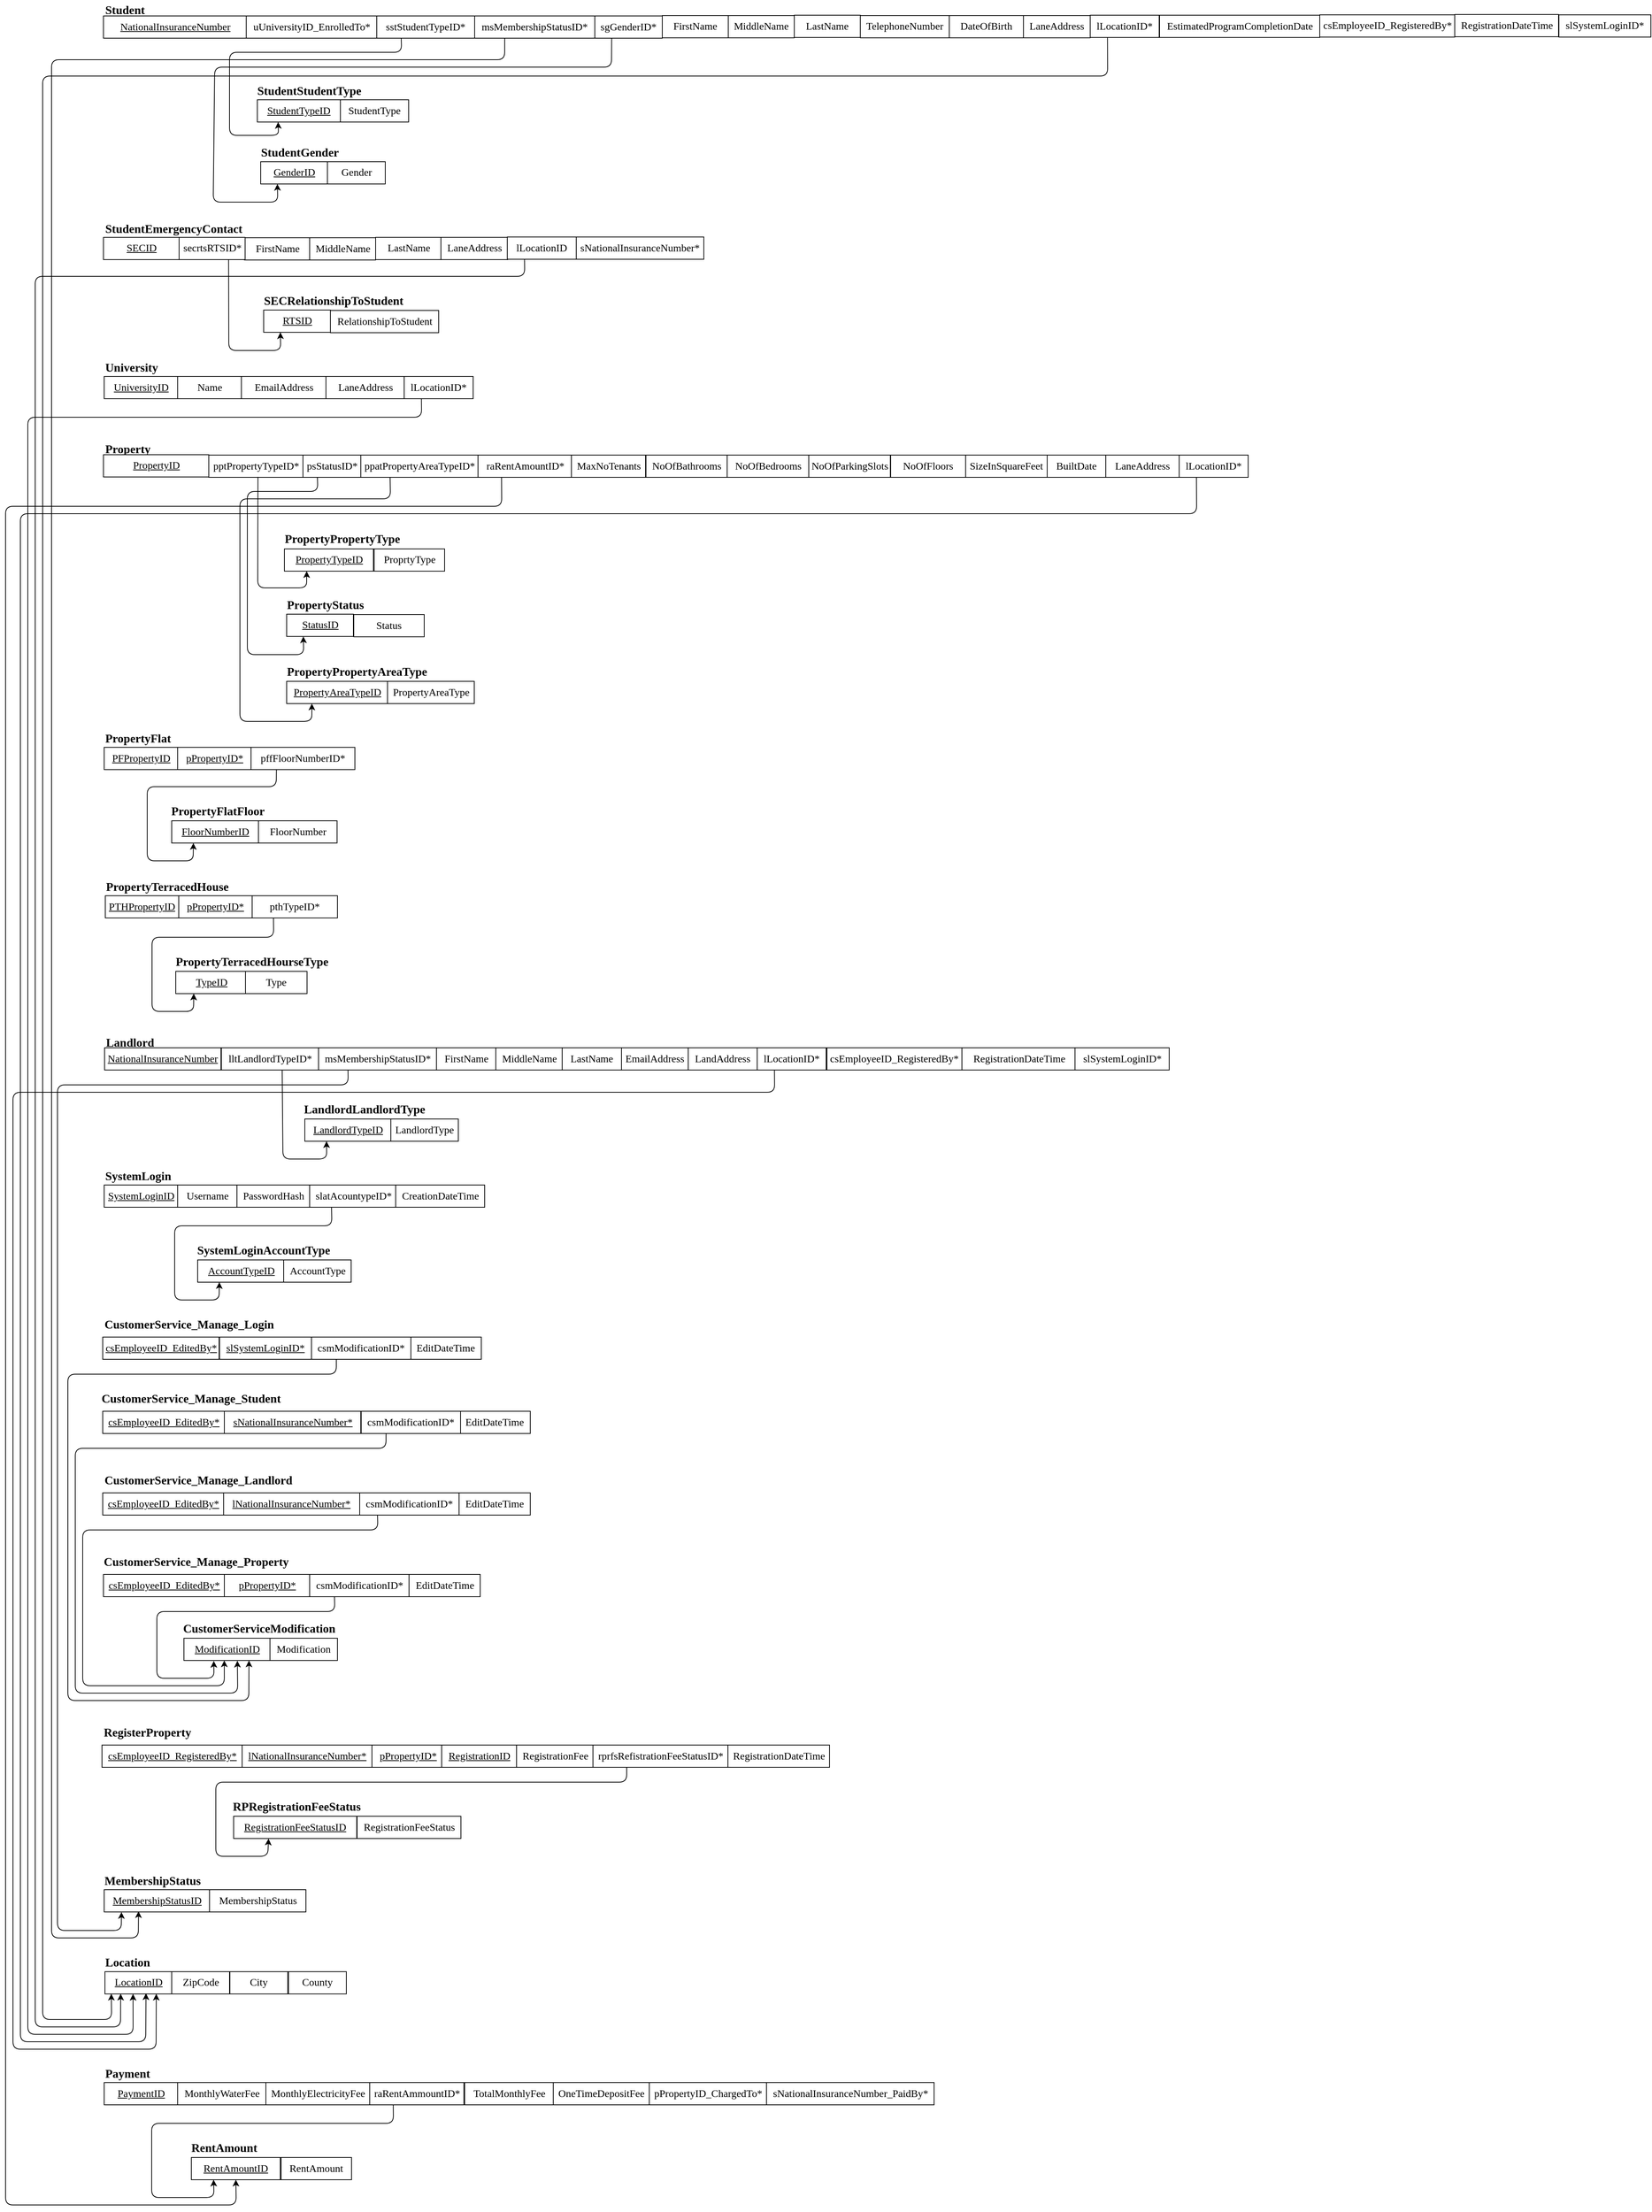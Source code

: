 <mxfile version="12.2.2" type="device" pages="1"><diagram id="bx-ZTYG9bVRK6xC262lA" name="Page-1"><mxGraphModel dx="4847" dy="5280" grid="1" gridSize="10" guides="1" tooltips="1" connect="1" arrows="1" fold="1" page="1" pageScale="1" pageWidth="2300" pageHeight="3050" math="0" shadow="0"><root><mxCell id="0"/><mxCell id="1" parent="0"/><mxCell id="CJqU6J7FZlLAtP6dqWoQ-250" value="&lt;font style=&quot;font-size: 16px&quot; face=&quot;Times New Roman&quot;&gt;Student&lt;/font&gt;" style="text;html=1;resizable=0;points=[];autosize=1;align=left;verticalAlign=top;spacingTop=-4;fontSize=16;fontStyle=1" parent="1" vertex="1"><mxGeometry x="2471.5" y="33.5" width="60" height="20" as="geometry"/></mxCell><mxCell id="CJqU6J7FZlLAtP6dqWoQ-251" value="&lt;u&gt;NationalInsuranceNumber&lt;/u&gt;" style="rounded=0;whiteSpace=wrap;html=1;fontSize=14;fontFamily=Times New Roman;" parent="1" vertex="1"><mxGeometry x="2471.5" y="54.5" width="193" height="30" as="geometry"/></mxCell><mxCell id="CJqU6J7FZlLAtP6dqWoQ-252" value="FirstName" style="rounded=0;whiteSpace=wrap;html=1;fontSize=14;fontFamily=Times New Roman;" parent="1" vertex="1"><mxGeometry x="3225" y="54" width="89" height="30" as="geometry"/></mxCell><mxCell id="CJqU6J7FZlLAtP6dqWoQ-253" value="MiddleName" style="rounded=0;whiteSpace=wrap;html=1;fontSize=14;fontFamily=Times New Roman;" parent="1" vertex="1"><mxGeometry x="3314" y="54" width="89" height="30" as="geometry"/></mxCell><mxCell id="CJqU6J7FZlLAtP6dqWoQ-254" value="LastName" style="rounded=0;whiteSpace=wrap;html=1;fontSize=14;fontFamily=Times New Roman;" parent="1" vertex="1"><mxGeometry x="3403" y="53.5" width="89" height="30" as="geometry"/></mxCell><mxCell id="CJqU6J7FZlLAtP6dqWoQ-255" value="TelephoneNumber" style="rounded=0;whiteSpace=wrap;html=1;fontSize=14;fontFamily=Times New Roman;" parent="1" vertex="1"><mxGeometry x="3492" y="54" width="120" height="30" as="geometry"/></mxCell><mxCell id="CJqU6J7FZlLAtP6dqWoQ-256" value="DateOfBirth" style="rounded=0;whiteSpace=wrap;html=1;fontSize=14;fontFamily=Times New Roman;" parent="1" vertex="1"><mxGeometry x="3612" y="54" width="100" height="30" as="geometry"/></mxCell><mxCell id="CJqU6J7FZlLAtP6dqWoQ-257" value="EstimatedProgramCompletionDate" style="rounded=0;whiteSpace=wrap;html=1;fontSize=14;fontFamily=Times New Roman;" parent="1" vertex="1"><mxGeometry x="3895.5" y="53.5" width="216" height="30" as="geometry"/></mxCell><mxCell id="CJqU6J7FZlLAtP6dqWoQ-258" value="LaneAddress" style="rounded=0;whiteSpace=wrap;html=1;fontSize=14;fontFamily=Times New Roman;" parent="1" vertex="1"><mxGeometry x="3712" y="54" width="90" height="30" as="geometry"/></mxCell><mxCell id="CJqU6J7FZlLAtP6dqWoQ-262" value="msMembershipStatusID*" style="rounded=0;whiteSpace=wrap;html=1;fontSize=14;fontFamily=Times New Roman;" parent="1" vertex="1"><mxGeometry x="2972" y="54.5" width="162" height="30" as="geometry"/></mxCell><mxCell id="CJqU6J7FZlLAtP6dqWoQ-263" value="uUniversityID_EnrolledTo*" style="rounded=0;whiteSpace=wrap;html=1;fontSize=14;fontFamily=Times New Roman;" parent="1" vertex="1"><mxGeometry x="2664" y="54.5" width="177" height="30" as="geometry"/></mxCell><mxCell id="CJqU6J7FZlLAtP6dqWoQ-264" value="csEmployeeID_RegisteredBy*" style="rounded=0;whiteSpace=wrap;html=1;fontSize=14;fontFamily=Times New Roman;" parent="1" vertex="1"><mxGeometry x="4111.5" y="53" width="182" height="30" as="geometry"/></mxCell><mxCell id="CJqU6J7FZlLAtP6dqWoQ-265" value="RegistrationDateTime" style="rounded=0;whiteSpace=wrap;html=1;fontSize=14;fontFamily=Times New Roman;" parent="1" vertex="1"><mxGeometry x="4293.5" y="52.5" width="140" height="30" as="geometry"/></mxCell><mxCell id="CJqU6J7FZlLAtP6dqWoQ-266" value="slSystemLoginID*" style="rounded=0;whiteSpace=wrap;html=1;fontSize=14;fontFamily=Times New Roman;" parent="1" vertex="1"><mxGeometry x="4434" y="53" width="124" height="30" as="geometry"/></mxCell><mxCell id="CJqU6J7FZlLAtP6dqWoQ-267" value="sstStudentTypeID*" style="rounded=0;whiteSpace=wrap;html=1;fontSize=14;fontFamily=Times New Roman;" parent="1" vertex="1"><mxGeometry x="2840" y="54.5" width="132" height="30" as="geometry"/></mxCell><mxCell id="CJqU6J7FZlLAtP6dqWoQ-268" value="sgGenderID*" style="rounded=0;whiteSpace=wrap;html=1;fontSize=14;fontFamily=Times New Roman;" parent="1" vertex="1"><mxGeometry x="3134" y="54.5" width="91" height="30" as="geometry"/></mxCell><mxCell id="CJqU6J7FZlLAtP6dqWoQ-270" value="&lt;font style=&quot;font-size: 16px&quot; face=&quot;Times New Roman&quot;&gt;StudentStudentType&lt;/font&gt;" style="text;html=1;resizable=0;points=[];autosize=1;align=left;verticalAlign=top;spacingTop=-4;fontSize=16;fontStyle=1" parent="1" vertex="1"><mxGeometry x="2677" y="142.5" width="150" height="20" as="geometry"/></mxCell><mxCell id="CJqU6J7FZlLAtP6dqWoQ-272" value="&lt;u&gt;StudentTypeID&lt;/u&gt;" style="rounded=0;whiteSpace=wrap;html=1;fontSize=14;fontFamily=Times New Roman;" parent="1" vertex="1"><mxGeometry x="2679" y="167.5" width="112" height="30" as="geometry"/></mxCell><mxCell id="CJqU6J7FZlLAtP6dqWoQ-274" value="StudentType" style="rounded=0;whiteSpace=wrap;html=1;fontSize=14;fontFamily=Times New Roman;" parent="1" vertex="1"><mxGeometry x="2791" y="167.5" width="92" height="30" as="geometry"/></mxCell><mxCell id="CJqU6J7FZlLAtP6dqWoQ-276" value="" style="endArrow=classic;html=1;entryX=0.25;entryY=1;entryDx=0;entryDy=0;exitX=0.25;exitY=1;exitDx=0;exitDy=0;" parent="1" source="CJqU6J7FZlLAtP6dqWoQ-267" target="CJqU6J7FZlLAtP6dqWoQ-272" edge="1"><mxGeometry width="50" height="50" relative="1" as="geometry"><mxPoint x="2661.5" y="223.5" as="sourcePoint"/><mxPoint x="2721.5" y="213.5" as="targetPoint"/><Array as="points"><mxPoint x="2873.5" y="103.5"/><mxPoint x="2641.5" y="103.5"/><mxPoint x="2641.5" y="215.5"/><mxPoint x="2707.5" y="215.5"/></Array></mxGeometry></mxCell><mxCell id="CJqU6J7FZlLAtP6dqWoQ-277" value="&lt;font face=&quot;Times New Roman&quot;&gt;MembershipStatus&lt;/font&gt;" style="text;html=1;resizable=0;points=[];autosize=1;align=left;verticalAlign=top;spacingTop=-4;fontSize=16;fontStyle=1" parent="1" vertex="1"><mxGeometry x="2470.5" y="2555.5" width="140" height="20" as="geometry"/></mxCell><mxCell id="CJqU6J7FZlLAtP6dqWoQ-278" value="&lt;u&gt;MembershipStatusID&lt;/u&gt;" style="rounded=0;whiteSpace=wrap;html=1;fontSize=14;fontFamily=Times New Roman;" parent="1" vertex="1"><mxGeometry x="2472.5" y="2580.5" width="142" height="30" as="geometry"/></mxCell><mxCell id="CJqU6J7FZlLAtP6dqWoQ-279" value="MembershipStatus" style="rounded=0;whiteSpace=wrap;html=1;fontSize=14;fontFamily=Times New Roman;" parent="1" vertex="1"><mxGeometry x="2614.5" y="2580.5" width="130" height="30" as="geometry"/></mxCell><mxCell id="CJqU6J7FZlLAtP6dqWoQ-280" value="" style="endArrow=classic;html=1;entryX=0.326;entryY=0.97;entryDx=0;entryDy=0;exitX=0.25;exitY=1;exitDx=0;exitDy=0;entryPerimeter=0;" parent="1" source="CJqU6J7FZlLAtP6dqWoQ-262" target="CJqU6J7FZlLAtP6dqWoQ-278" edge="1"><mxGeometry width="50" height="50" relative="1" as="geometry"><mxPoint x="2591.5" y="263.5" as="sourcePoint"/><mxPoint x="2641.5" y="213.5" as="targetPoint"/><Array as="points"><mxPoint x="3012.5" y="113.5"/><mxPoint x="2401.5" y="113.5"/><mxPoint x="2401.5" y="2645.5"/><mxPoint x="2518.5" y="2645.5"/></Array></mxGeometry></mxCell><mxCell id="CJqU6J7FZlLAtP6dqWoQ-281" value="&lt;font face=&quot;Times New Roman&quot;&gt;StudentGender&lt;/font&gt;" style="text;html=1;resizable=0;points=[];autosize=1;align=left;verticalAlign=top;spacingTop=-4;fontSize=16;fontStyle=1" parent="1" vertex="1"><mxGeometry x="2681.5" y="225.5" width="110" height="20" as="geometry"/></mxCell><mxCell id="CJqU6J7FZlLAtP6dqWoQ-282" value="&lt;u&gt;GenderID&lt;/u&gt;" style="rounded=0;whiteSpace=wrap;html=1;fontSize=14;fontFamily=Times New Roman;" parent="1" vertex="1"><mxGeometry x="2683.5" y="251" width="90" height="30" as="geometry"/></mxCell><mxCell id="CJqU6J7FZlLAtP6dqWoQ-283" value="Gender" style="rounded=0;whiteSpace=wrap;html=1;fontSize=14;fontFamily=Times New Roman;" parent="1" vertex="1"><mxGeometry x="2773.5" y="251" width="78" height="30" as="geometry"/></mxCell><mxCell id="CJqU6J7FZlLAtP6dqWoQ-284" value="" style="endArrow=classic;html=1;exitX=0.25;exitY=1;exitDx=0;exitDy=0;entryX=0.25;entryY=1;entryDx=0;entryDy=0;" parent="1" source="CJqU6J7FZlLAtP6dqWoQ-268" target="CJqU6J7FZlLAtP6dqWoQ-282" edge="1"><mxGeometry width="50" height="50" relative="1" as="geometry"><mxPoint x="2581.5" y="273.5" as="sourcePoint"/><mxPoint x="2631.5" y="223.5" as="targetPoint"/><Array as="points"><mxPoint x="3156.5" y="123.5"/><mxPoint x="2621.5" y="123.5"/><mxPoint x="2619.5" y="305.5"/><mxPoint x="2706.5" y="305.5"/></Array></mxGeometry></mxCell><mxCell id="CJqU6J7FZlLAtP6dqWoQ-287" value="City" style="rounded=0;whiteSpace=wrap;html=1;fontSize=14;fontFamily=Times New Roman;" parent="1" vertex="1"><mxGeometry x="2642" y="2691" width="78" height="30" as="geometry"/></mxCell><mxCell id="CJqU6J7FZlLAtP6dqWoQ-288" value="&lt;font face=&quot;Times New Roman&quot;&gt;Location&lt;/font&gt;" style="text;html=1;resizable=0;points=[];autosize=1;align=left;verticalAlign=top;spacingTop=-4;fontSize=16;fontStyle=1" parent="1" vertex="1"><mxGeometry x="2471.5" y="2665.5" width="70" height="20" as="geometry"/></mxCell><mxCell id="CJqU6J7FZlLAtP6dqWoQ-289" value="&lt;u&gt;LocationID&lt;/u&gt;" style="rounded=0;whiteSpace=wrap;html=1;fontSize=14;fontFamily=Times New Roman;" parent="1" vertex="1"><mxGeometry x="2473.5" y="2691" width="90" height="30" as="geometry"/></mxCell><mxCell id="CJqU6J7FZlLAtP6dqWoQ-290" value="ZipCode" style="rounded=0;whiteSpace=wrap;html=1;fontSize=14;fontFamily=Times New Roman;" parent="1" vertex="1"><mxGeometry x="2563.5" y="2691" width="78" height="30" as="geometry"/></mxCell><mxCell id="CJqU6J7FZlLAtP6dqWoQ-293" value="County" style="rounded=0;whiteSpace=wrap;html=1;fontSize=14;fontFamily=Times New Roman;" parent="1" vertex="1"><mxGeometry x="2721" y="2691" width="78" height="30" as="geometry"/></mxCell><mxCell id="CJqU6J7FZlLAtP6dqWoQ-296" value="&lt;font style=&quot;font-size: 16px&quot; face=&quot;Times New Roman&quot;&gt;StudentEmergencyContact&lt;/font&gt;" style="text;html=1;resizable=0;points=[];autosize=1;align=left;verticalAlign=top;spacingTop=-4;fontSize=16;fontStyle=1" parent="1" vertex="1"><mxGeometry x="2471.5" y="328.5" width="190" height="20" as="geometry"/></mxCell><mxCell id="CJqU6J7FZlLAtP6dqWoQ-297" value="&lt;u&gt;SECID&lt;/u&gt;" style="rounded=0;whiteSpace=wrap;html=1;fontSize=14;fontFamily=Times New Roman;" parent="1" vertex="1"><mxGeometry x="2471.5" y="353" width="102" height="30" as="geometry"/></mxCell><mxCell id="CJqU6J7FZlLAtP6dqWoQ-298" value="FirstName" style="rounded=0;whiteSpace=wrap;html=1;fontSize=14;fontFamily=Times New Roman;" parent="1" vertex="1"><mxGeometry x="2661.5" y="353.5" width="89" height="30" as="geometry"/></mxCell><mxCell id="CJqU6J7FZlLAtP6dqWoQ-299" value="MiddleName" style="rounded=0;whiteSpace=wrap;html=1;fontSize=14;fontFamily=Times New Roman;" parent="1" vertex="1"><mxGeometry x="2749.5" y="353.5" width="89" height="30" as="geometry"/></mxCell><mxCell id="CJqU6J7FZlLAtP6dqWoQ-300" value="LastName" style="rounded=0;whiteSpace=wrap;html=1;fontSize=14;fontFamily=Times New Roman;" parent="1" vertex="1"><mxGeometry x="2838.5" y="353" width="89" height="30" as="geometry"/></mxCell><mxCell id="CJqU6J7FZlLAtP6dqWoQ-302" value="LaneAddress" style="rounded=0;whiteSpace=wrap;html=1;fontSize=14;fontFamily=Times New Roman;" parent="1" vertex="1"><mxGeometry x="2926.5" y="353" width="90" height="30" as="geometry"/></mxCell><mxCell id="CJqU6J7FZlLAtP6dqWoQ-306" value="sNationalInsuranceNumber*" style="rounded=0;whiteSpace=wrap;html=1;fontSize=14;fontFamily=Times New Roman;" parent="1" vertex="1"><mxGeometry x="3109" y="352.5" width="172" height="30" as="geometry"/></mxCell><mxCell id="CJqU6J7FZlLAtP6dqWoQ-307" value="&lt;font face=&quot;Times New Roman&quot;&gt;SECRelationshipToStudent&lt;/font&gt;" style="text;html=1;resizable=0;points=[];autosize=1;align=left;verticalAlign=top;spacingTop=-4;fontSize=16;fontStyle=1" parent="1" vertex="1"><mxGeometry x="2685.5" y="425.5" width="190" height="20" as="geometry"/></mxCell><mxCell id="CJqU6J7FZlLAtP6dqWoQ-308" value="&lt;u&gt;RTSID&lt;/u&gt;" style="rounded=0;whiteSpace=wrap;html=1;fontSize=14;fontFamily=Times New Roman;" parent="1" vertex="1"><mxGeometry x="2687.5" y="451" width="90" height="30" as="geometry"/></mxCell><mxCell id="CJqU6J7FZlLAtP6dqWoQ-309" value="RelationshipToStudent" style="rounded=0;whiteSpace=wrap;html=1;fontSize=14;fontFamily=Times New Roman;" parent="1" vertex="1"><mxGeometry x="2777.5" y="451.5" width="146" height="30" as="geometry"/></mxCell><mxCell id="CJqU6J7FZlLAtP6dqWoQ-313" value="&lt;u&gt;UniversityID&lt;/u&gt;" style="rounded=0;whiteSpace=wrap;html=1;fontSize=14;fontFamily=Times New Roman;" parent="1" vertex="1"><mxGeometry x="2472.5" y="540.5" width="99" height="30" as="geometry"/></mxCell><mxCell id="CJqU6J7FZlLAtP6dqWoQ-314" value="&lt;font style=&quot;font-size: 16px&quot; face=&quot;Times New Roman&quot;&gt;University&lt;/font&gt;" style="text;html=1;resizable=0;points=[];autosize=1;align=left;verticalAlign=top;spacingTop=-4;fontSize=16;fontStyle=1" parent="1" vertex="1"><mxGeometry x="2471.5" y="515.5" width="80" height="20" as="geometry"/></mxCell><mxCell id="CJqU6J7FZlLAtP6dqWoQ-315" value="Name" style="rounded=0;whiteSpace=wrap;html=1;fontSize=14;fontFamily=Times New Roman;" parent="1" vertex="1"><mxGeometry x="2571.5" y="540.5" width="86" height="30" as="geometry"/></mxCell><mxCell id="CJqU6J7FZlLAtP6dqWoQ-316" value="EmailAddress" style="rounded=0;whiteSpace=wrap;html=1;fontSize=14;fontFamily=Times New Roman;" parent="1" vertex="1"><mxGeometry x="2657.5" y="540.5" width="114" height="30" as="geometry"/></mxCell><mxCell id="CJqU6J7FZlLAtP6dqWoQ-317" value="LaneAddress" style="rounded=0;whiteSpace=wrap;html=1;fontSize=14;fontFamily=Times New Roman;" parent="1" vertex="1"><mxGeometry x="2771.5" y="540.5" width="106" height="30" as="geometry"/></mxCell><mxCell id="CJqU6J7FZlLAtP6dqWoQ-322" value="&lt;font style=&quot;font-size: 16px&quot; face=&quot;Times New Roman&quot;&gt;Property&lt;/font&gt;" style="text;html=1;resizable=0;points=[];autosize=1;align=left;verticalAlign=top;spacingTop=-4;fontSize=16;fontStyle=1" parent="1" vertex="1"><mxGeometry x="2471.5" y="625.5" width="70" height="20" as="geometry"/></mxCell><mxCell id="CJqU6J7FZlLAtP6dqWoQ-323" value="&lt;u&gt;PropertyID&lt;/u&gt;" style="rounded=0;whiteSpace=wrap;html=1;fontSize=14;fontFamily=Times New Roman;" parent="1" vertex="1"><mxGeometry x="2471.5" y="646" width="142" height="30" as="geometry"/></mxCell><mxCell id="CJqU6J7FZlLAtP6dqWoQ-324" value="psStatusID*" style="rounded=0;whiteSpace=wrap;html=1;fontSize=14;fontFamily=Times New Roman;" parent="1" vertex="1"><mxGeometry x="2740.5" y="646.5" width="78" height="30" as="geometry"/></mxCell><mxCell id="CJqU6J7FZlLAtP6dqWoQ-325" value="raRentAmountID*" style="rounded=0;whiteSpace=wrap;html=1;fontSize=14;fontFamily=Times New Roman;" parent="1" vertex="1"><mxGeometry x="2976.5" y="646.5" width="127" height="30" as="geometry"/></mxCell><mxCell id="CJqU6J7FZlLAtP6dqWoQ-326" value="MaxNoTenants" style="rounded=0;whiteSpace=wrap;html=1;fontSize=14;fontFamily=Times New Roman;" parent="1" vertex="1"><mxGeometry x="3102.5" y="646.5" width="100" height="30" as="geometry"/></mxCell><mxCell id="CJqU6J7FZlLAtP6dqWoQ-327" value="NoOfBathrooms" style="rounded=0;whiteSpace=wrap;html=1;fontSize=14;fontFamily=Times New Roman;" parent="1" vertex="1"><mxGeometry x="3203" y="646.5" width="110" height="30" as="geometry"/></mxCell><mxCell id="CJqU6J7FZlLAtP6dqWoQ-328" value="NoOfBedrooms" style="rounded=0;whiteSpace=wrap;html=1;fontSize=14;fontFamily=Times New Roman;" parent="1" vertex="1"><mxGeometry x="3312.5" y="646.5" width="110" height="30" as="geometry"/></mxCell><mxCell id="CJqU6J7FZlLAtP6dqWoQ-329" value="ppatPropertyAreaTypeID*" style="rounded=0;whiteSpace=wrap;html=1;fontSize=14;fontFamily=Times New Roman;" parent="1" vertex="1"><mxGeometry x="2818.5" y="646.5" width="158" height="30" as="geometry"/></mxCell><mxCell id="CJqU6J7FZlLAtP6dqWoQ-330" value="NoOfParkingSlots" style="rounded=0;whiteSpace=wrap;html=1;fontSize=14;fontFamily=Times New Roman;" parent="1" vertex="1"><mxGeometry x="3422.5" y="646.5" width="110" height="30" as="geometry"/></mxCell><mxCell id="CJqU6J7FZlLAtP6dqWoQ-331" value="NoOfFloors" style="rounded=0;whiteSpace=wrap;html=1;fontSize=14;fontFamily=Times New Roman;" parent="1" vertex="1"><mxGeometry x="3533" y="646.5" width="101" height="30" as="geometry"/></mxCell><mxCell id="CJqU6J7FZlLAtP6dqWoQ-332" value="SizeInSquareFeet" style="rounded=0;whiteSpace=wrap;html=1;fontSize=14;fontFamily=Times New Roman;" parent="1" vertex="1"><mxGeometry x="3634" y="646.5" width="110" height="30" as="geometry"/></mxCell><mxCell id="CJqU6J7FZlLAtP6dqWoQ-333" value="LaneAddress" style="rounded=0;whiteSpace=wrap;html=1;fontSize=14;fontFamily=Times New Roman;" parent="1" vertex="1"><mxGeometry x="3823" y="646.5" width="99" height="30" as="geometry"/></mxCell><mxCell id="CJqU6J7FZlLAtP6dqWoQ-337" value="pptPropertyTypeID*" style="rounded=0;whiteSpace=wrap;html=1;fontSize=14;fontFamily=Times New Roman;" parent="1" vertex="1"><mxGeometry x="2613.5" y="646.5" width="127" height="30" as="geometry"/></mxCell><mxCell id="CJqU6J7FZlLAtP6dqWoQ-338" value="BuiltDate" style="rounded=0;whiteSpace=wrap;html=1;fontSize=14;fontFamily=Times New Roman;" parent="1" vertex="1"><mxGeometry x="3744" y="646.5" width="79" height="30" as="geometry"/></mxCell><mxCell id="CJqU6J7FZlLAtP6dqWoQ-339" value="&lt;font face=&quot;Times New Roman&quot;&gt;PropertyPropertyType&lt;/font&gt;" style="text;html=1;resizable=0;points=[];autosize=1;align=left;verticalAlign=top;spacingTop=-4;fontSize=16;fontStyle=1" parent="1" vertex="1"><mxGeometry x="2713.5" y="747" width="160" height="20" as="geometry"/></mxCell><mxCell id="CJqU6J7FZlLAtP6dqWoQ-340" value="&lt;u&gt;PropertyTypeID&lt;/u&gt;" style="rounded=0;whiteSpace=wrap;html=1;fontSize=14;fontFamily=Times New Roman;" parent="1" vertex="1"><mxGeometry x="2715.5" y="773" width="120" height="30" as="geometry"/></mxCell><mxCell id="CJqU6J7FZlLAtP6dqWoQ-341" value="ProprtyType" style="rounded=0;whiteSpace=wrap;html=1;fontSize=14;fontFamily=Times New Roman;" parent="1" vertex="1"><mxGeometry x="2836.5" y="773" width="95" height="30" as="geometry"/></mxCell><mxCell id="CJqU6J7FZlLAtP6dqWoQ-342" value="&lt;font face=&quot;Times New Roman&quot;&gt;PropertyStatus&lt;/font&gt;" style="text;html=1;resizable=0;points=[];autosize=1;align=left;verticalAlign=top;spacingTop=-4;fontSize=16;fontStyle=1" parent="1" vertex="1"><mxGeometry x="2716.5" y="835.5" width="110" height="20" as="geometry"/></mxCell><mxCell id="CJqU6J7FZlLAtP6dqWoQ-343" value="&lt;u&gt;StatusID&lt;/u&gt;" style="rounded=0;whiteSpace=wrap;html=1;fontSize=14;fontFamily=Times New Roman;" parent="1" vertex="1"><mxGeometry x="2718.5" y="861" width="90" height="30" as="geometry"/></mxCell><mxCell id="CJqU6J7FZlLAtP6dqWoQ-344" value="Status" style="rounded=0;whiteSpace=wrap;html=1;fontSize=14;fontFamily=Times New Roman;" parent="1" vertex="1"><mxGeometry x="2809" y="861.5" width="95" height="30" as="geometry"/></mxCell><mxCell id="CJqU6J7FZlLAtP6dqWoQ-345" value="" style="endArrow=classic;html=1;entryX=0.25;entryY=1;entryDx=0;entryDy=0;exitX=0.522;exitY=0.981;exitDx=0;exitDy=0;exitPerimeter=0;" parent="1" source="CJqU6J7FZlLAtP6dqWoQ-337" target="CJqU6J7FZlLAtP6dqWoQ-340" edge="1"><mxGeometry width="50" height="50" relative="1" as="geometry"><mxPoint x="2672.5" y="743.5" as="sourcePoint"/><mxPoint x="2645.5" y="828.5" as="targetPoint"/><Array as="points"><mxPoint x="2679.5" y="825.5"/><mxPoint x="2745.5" y="825.5"/></Array></mxGeometry></mxCell><mxCell id="CJqU6J7FZlLAtP6dqWoQ-346" value="" style="endArrow=classic;html=1;entryX=0.25;entryY=1;entryDx=0;entryDy=0;exitX=0.25;exitY=1;exitDx=0;exitDy=0;" parent="1" source="CJqU6J7FZlLAtP6dqWoQ-324" target="CJqU6J7FZlLAtP6dqWoQ-343" edge="1"><mxGeometry width="50" height="50" relative="1" as="geometry"><mxPoint x="2605.5" y="833.5" as="sourcePoint"/><mxPoint x="2655.5" y="783.5" as="targetPoint"/><Array as="points"><mxPoint x="2760.5" y="695.5"/><mxPoint x="2665.5" y="695.5"/><mxPoint x="2665.5" y="915.5"/><mxPoint x="2741.5" y="915.5"/></Array></mxGeometry></mxCell><mxCell id="CJqU6J7FZlLAtP6dqWoQ-347" value="&lt;font face=&quot;Times New Roman&quot;&gt;PropertyPropertyAreaType&lt;/font&gt;" style="text;html=1;resizable=0;points=[];autosize=1;align=left;verticalAlign=top;spacingTop=-4;fontSize=16;fontStyle=1" parent="1" vertex="1"><mxGeometry x="2716.5" y="925.5" width="190" height="20" as="geometry"/></mxCell><mxCell id="CJqU6J7FZlLAtP6dqWoQ-348" value="&lt;u&gt;PropertyAreaTypeID&lt;/u&gt;" style="rounded=0;whiteSpace=wrap;html=1;fontSize=14;fontFamily=Times New Roman;" parent="1" vertex="1"><mxGeometry x="2718.5" y="951.5" width="136" height="30" as="geometry"/></mxCell><mxCell id="CJqU6J7FZlLAtP6dqWoQ-349" value="PropertyAreaType" style="rounded=0;whiteSpace=wrap;html=1;fontSize=14;fontFamily=Times New Roman;" parent="1" vertex="1"><mxGeometry x="2854.5" y="951.5" width="117" height="30" as="geometry"/></mxCell><mxCell id="CJqU6J7FZlLAtP6dqWoQ-350" value="" style="endArrow=classic;html=1;exitX=0.25;exitY=1;exitDx=0;exitDy=0;entryX=0.25;entryY=1;entryDx=0;entryDy=0;" parent="1" source="CJqU6J7FZlLAtP6dqWoQ-329" target="CJqU6J7FZlLAtP6dqWoQ-348" edge="1"><mxGeometry width="50" height="50" relative="1" as="geometry"><mxPoint x="2595.5" y="853.5" as="sourcePoint"/><mxPoint x="2645.5" y="803.5" as="targetPoint"/><Array as="points"><mxPoint x="2858.5" y="705.5"/><mxPoint x="2655.5" y="705.5"/><mxPoint x="2655.5" y="1005.5"/><mxPoint x="2752.5" y="1005.5"/></Array></mxGeometry></mxCell><mxCell id="CJqU6J7FZlLAtP6dqWoQ-351" value="&lt;u&gt;PTHPropertyID&lt;/u&gt;" style="rounded=0;whiteSpace=wrap;html=1;fontSize=14;fontFamily=Times New Roman;" parent="1" vertex="1"><mxGeometry x="2474" y="1240.5" width="99" height="30" as="geometry"/></mxCell><mxCell id="CJqU6J7FZlLAtP6dqWoQ-352" value="&lt;font style=&quot;font-size: 16px&quot; face=&quot;Times New Roman&quot;&gt;PropertyTerracedHouse&lt;/font&gt;" style="text;html=1;resizable=0;points=[];autosize=1;align=left;verticalAlign=top;spacingTop=-4;fontSize=16;fontStyle=1" parent="1" vertex="1"><mxGeometry x="2473" y="1215.5" width="170" height="20" as="geometry"/></mxCell><mxCell id="CJqU6J7FZlLAtP6dqWoQ-353" value="pthTypeID*" style="rounded=0;whiteSpace=wrap;html=1;fontSize=14;fontFamily=Times New Roman;" parent="1" vertex="1"><mxGeometry x="2672" y="1240.5" width="115" height="30" as="geometry"/></mxCell><mxCell id="CJqU6J7FZlLAtP6dqWoQ-354" value="&lt;u&gt;pPropertyID*&lt;/u&gt;" style="rounded=0;whiteSpace=wrap;html=1;fontSize=14;fontFamily=Times New Roman;" parent="1" vertex="1"><mxGeometry x="2573" y="1240.5" width="99" height="30" as="geometry"/></mxCell><mxCell id="CJqU6J7FZlLAtP6dqWoQ-359" value="&lt;font face=&quot;Times New Roman&quot;&gt;PropertyTerracedHourseType&lt;/font&gt;" style="text;html=1;resizable=0;points=[];autosize=1;align=left;verticalAlign=top;spacingTop=-4;fontSize=16;fontStyle=1" parent="1" vertex="1"><mxGeometry x="2566.5" y="1316.5" width="200" height="20" as="geometry"/></mxCell><mxCell id="CJqU6J7FZlLAtP6dqWoQ-360" value="&lt;u&gt;TypeID&lt;/u&gt;" style="rounded=0;whiteSpace=wrap;html=1;fontSize=14;fontFamily=Times New Roman;" parent="1" vertex="1"><mxGeometry x="2569" y="1342.5" width="97" height="30" as="geometry"/></mxCell><mxCell id="CJqU6J7FZlLAtP6dqWoQ-361" value="Type" style="rounded=0;whiteSpace=wrap;html=1;fontSize=14;fontFamily=Times New Roman;" parent="1" vertex="1"><mxGeometry x="2663" y="1342.5" width="83" height="30" as="geometry"/></mxCell><mxCell id="CJqU6J7FZlLAtP6dqWoQ-362" value="" style="endArrow=classic;html=1;entryX=0.25;entryY=1;entryDx=0;entryDy=0;exitX=0.25;exitY=1;exitDx=0;exitDy=0;" parent="1" source="CJqU6J7FZlLAtP6dqWoQ-353" target="CJqU6J7FZlLAtP6dqWoQ-360" edge="1"><mxGeometry width="50" height="50" relative="1" as="geometry"><mxPoint x="2487" y="1426.5" as="sourcePoint"/><mxPoint x="2537" y="1376.5" as="targetPoint"/><Array as="points"><mxPoint x="2701" y="1296.5"/><mxPoint x="2537" y="1296.5"/><mxPoint x="2537" y="1396.5"/><mxPoint x="2593" y="1396.5"/></Array></mxGeometry></mxCell><mxCell id="CJqU6J7FZlLAtP6dqWoQ-363" value="&lt;u&gt;PFPropertyID&lt;/u&gt;" style="rounded=0;whiteSpace=wrap;html=1;fontSize=14;fontFamily=Times New Roman;" parent="1" vertex="1"><mxGeometry x="2472.5" y="1040.5" width="99" height="30" as="geometry"/></mxCell><mxCell id="CJqU6J7FZlLAtP6dqWoQ-364" value="&lt;font style=&quot;font-size: 16px&quot; face=&quot;Times New Roman&quot;&gt;PropertyFlat&lt;/font&gt;" style="text;html=1;resizable=0;points=[];autosize=1;align=left;verticalAlign=top;spacingTop=-4;fontSize=16;fontStyle=1" parent="1" vertex="1"><mxGeometry x="2471.5" y="1015.5" width="100" height="20" as="geometry"/></mxCell><mxCell id="CJqU6J7FZlLAtP6dqWoQ-365" value="pffFloorNumberID*" style="rounded=0;whiteSpace=wrap;html=1;fontSize=14;fontFamily=Times New Roman;" parent="1" vertex="1"><mxGeometry x="2669.5" y="1040.5" width="141" height="30" as="geometry"/></mxCell><mxCell id="CJqU6J7FZlLAtP6dqWoQ-366" value="&lt;u&gt;pPropertyID*&lt;/u&gt;" style="rounded=0;whiteSpace=wrap;html=1;fontSize=14;fontFamily=Times New Roman;" parent="1" vertex="1"><mxGeometry x="2571.5" y="1040.5" width="99" height="30" as="geometry"/></mxCell><mxCell id="CJqU6J7FZlLAtP6dqWoQ-367" value="&lt;font face=&quot;Times New Roman&quot;&gt;PropertyFlatFloor&lt;/font&gt;" style="text;html=1;resizable=0;points=[];autosize=1;align=left;verticalAlign=top;spacingTop=-4;fontSize=16;fontStyle=1" parent="1" vertex="1"><mxGeometry x="2561" y="1113.5" width="130" height="20" as="geometry"/></mxCell><mxCell id="CJqU6J7FZlLAtP6dqWoQ-368" value="&lt;u&gt;FloorNumberID&lt;/u&gt;" style="rounded=0;whiteSpace=wrap;html=1;fontSize=14;fontFamily=Times New Roman;" parent="1" vertex="1"><mxGeometry x="2563.5" y="1139.5" width="117" height="30" as="geometry"/></mxCell><mxCell id="CJqU6J7FZlLAtP6dqWoQ-369" value="FloorNumber" style="rounded=0;whiteSpace=wrap;html=1;fontSize=14;fontFamily=Times New Roman;" parent="1" vertex="1"><mxGeometry x="2680.5" y="1139.5" width="106" height="30" as="geometry"/></mxCell><mxCell id="CJqU6J7FZlLAtP6dqWoQ-370" value="" style="endArrow=classic;html=1;exitX=0.25;exitY=1;exitDx=0;exitDy=0;entryX=0.25;entryY=1;entryDx=0;entryDy=0;" parent="1" source="CJqU6J7FZlLAtP6dqWoQ-365" target="CJqU6J7FZlLAtP6dqWoQ-368" edge="1"><mxGeometry width="50" height="50" relative="1" as="geometry"><mxPoint x="2430.5" y="1133.5" as="sourcePoint"/><mxPoint x="2480.5" y="1083.5" as="targetPoint"/><Array as="points"><mxPoint x="2704.5" y="1093.5"/><mxPoint x="2530.5" y="1093.5"/><mxPoint x="2530.5" y="1193.5"/><mxPoint x="2592.5" y="1193.5"/></Array></mxGeometry></mxCell><mxCell id="CJqU6J7FZlLAtP6dqWoQ-371" value="&lt;font face=&quot;Times New Roman&quot;&gt;Landlord&lt;/font&gt;" style="text;html=1;resizable=0;points=[];autosize=1;align=left;verticalAlign=top;spacingTop=-4;fontSize=16;fontStyle=1" parent="1" vertex="1"><mxGeometry x="2473" y="1425.5" width="70" height="20" as="geometry"/></mxCell><mxCell id="CJqU6J7FZlLAtP6dqWoQ-372" value="&lt;u&gt;NationalInsuranceNumber&lt;/u&gt;" style="rounded=0;whiteSpace=wrap;html=1;fontSize=14;fontFamily=Times New Roman;" parent="1" vertex="1"><mxGeometry x="2473" y="1445.5" width="157" height="30" as="geometry"/></mxCell><mxCell id="CJqU6J7FZlLAtP6dqWoQ-373" value="FirstName" style="rounded=0;whiteSpace=wrap;html=1;fontSize=14;fontFamily=Times New Roman;" parent="1" vertex="1"><mxGeometry x="2920.5" y="1445.5" width="80" height="30" as="geometry"/></mxCell><mxCell id="CJqU6J7FZlLAtP6dqWoQ-374" value="MiddleName" style="rounded=0;whiteSpace=wrap;html=1;fontSize=14;fontFamily=Times New Roman;" parent="1" vertex="1"><mxGeometry x="3000.5" y="1445.5" width="90" height="30" as="geometry"/></mxCell><mxCell id="CJqU6J7FZlLAtP6dqWoQ-375" value="LastName" style="rounded=0;whiteSpace=wrap;html=1;fontSize=14;fontFamily=Times New Roman;" parent="1" vertex="1"><mxGeometry x="3090" y="1445.5" width="80" height="30" as="geometry"/></mxCell><mxCell id="CJqU6J7FZlLAtP6dqWoQ-376" value="EmailAddress" style="rounded=0;whiteSpace=wrap;html=1;fontSize=14;fontFamily=Times New Roman;" parent="1" vertex="1"><mxGeometry x="3170" y="1445.5" width="90" height="30" as="geometry"/></mxCell><mxCell id="CJqU6J7FZlLAtP6dqWoQ-377" value="msMembershipStatusID*" style="rounded=0;whiteSpace=wrap;html=1;fontSize=14;fontFamily=Times New Roman;" parent="1" vertex="1"><mxGeometry x="2761.5" y="1445.5" width="159" height="30" as="geometry"/></mxCell><mxCell id="CJqU6J7FZlLAtP6dqWoQ-378" value="LandAddress" style="rounded=0;whiteSpace=wrap;html=1;fontSize=14;fontFamily=Times New Roman;" parent="1" vertex="1"><mxGeometry x="3260" y="1445.5" width="93" height="30" as="geometry"/></mxCell><mxCell id="CJqU6J7FZlLAtP6dqWoQ-380" value="lLocationID*" style="rounded=0;whiteSpace=wrap;html=1;fontSize=14;fontFamily=Times New Roman;" parent="1" vertex="1"><mxGeometry x="3353" y="1445.5" width="93" height="30" as="geometry"/></mxCell><mxCell id="CJqU6J7FZlLAtP6dqWoQ-382" value="csEmployeeID_RegisteredBy*" style="rounded=0;whiteSpace=wrap;html=1;fontSize=14;fontFamily=Times New Roman;" parent="1" vertex="1"><mxGeometry x="3447" y="1445.5" width="182" height="30" as="geometry"/></mxCell><mxCell id="CJqU6J7FZlLAtP6dqWoQ-383" value="RegistrationDateTime" style="rounded=0;whiteSpace=wrap;html=1;fontSize=14;fontFamily=Times New Roman;" parent="1" vertex="1"><mxGeometry x="3629" y="1445.5" width="155" height="30" as="geometry"/></mxCell><mxCell id="CJqU6J7FZlLAtP6dqWoQ-384" value="lltLandlordTypeID*" style="rounded=0;whiteSpace=wrap;html=1;fontSize=14;fontFamily=Times New Roman;" parent="1" vertex="1"><mxGeometry x="2630.5" y="1445.5" width="131" height="30" as="geometry"/></mxCell><mxCell id="CJqU6J7FZlLAtP6dqWoQ-385" value="slSystemLoginID*" style="rounded=0;whiteSpace=wrap;html=1;fontSize=14;fontFamily=Times New Roman;" parent="1" vertex="1"><mxGeometry x="3781.5" y="1445.5" width="127" height="30" as="geometry"/></mxCell><mxCell id="CJqU6J7FZlLAtP6dqWoQ-386" value="&lt;font face=&quot;Times New Roman&quot;&gt;LandlordLandlordType&lt;/font&gt;" style="text;html=1;resizable=0;points=[];autosize=1;align=left;verticalAlign=top;spacingTop=-4;fontSize=16;fontStyle=1" parent="1" vertex="1"><mxGeometry x="2740" y="1515.5" width="160" height="20" as="geometry"/></mxCell><mxCell id="CJqU6J7FZlLAtP6dqWoQ-387" value="&lt;u&gt;LandlordTypeID&lt;/u&gt;" style="rounded=0;whiteSpace=wrap;html=1;fontSize=14;fontFamily=Times New Roman;" parent="1" vertex="1"><mxGeometry x="2743" y="1541.5" width="117" height="30" as="geometry"/></mxCell><mxCell id="CJqU6J7FZlLAtP6dqWoQ-388" value="LandlordType" style="rounded=0;whiteSpace=wrap;html=1;fontSize=14;fontFamily=Times New Roman;" parent="1" vertex="1"><mxGeometry x="2859" y="1541.5" width="91" height="30" as="geometry"/></mxCell><mxCell id="CJqU6J7FZlLAtP6dqWoQ-389" value="" style="endArrow=classic;html=1;entryX=0.25;entryY=1;entryDx=0;entryDy=0;exitX=0.626;exitY=1.008;exitDx=0;exitDy=0;exitPerimeter=0;" parent="1" source="CJqU6J7FZlLAtP6dqWoQ-384" target="CJqU6J7FZlLAtP6dqWoQ-387" edge="1"><mxGeometry width="50" height="50" relative="1" as="geometry"><mxPoint x="2605" y="1563.5" as="sourcePoint"/><mxPoint x="2655" y="1513.5" as="targetPoint"/><Array as="points"><mxPoint x="2713.5" y="1595.5"/><mxPoint x="2772.5" y="1595.5"/></Array></mxGeometry></mxCell><mxCell id="CJqU6J7FZlLAtP6dqWoQ-393" value="" style="endArrow=classic;html=1;entryX=0.164;entryY=1.007;entryDx=0;entryDy=0;entryPerimeter=0;exitX=0.25;exitY=1;exitDx=0;exitDy=0;" parent="1" source="CJqU6J7FZlLAtP6dqWoQ-377" target="CJqU6J7FZlLAtP6dqWoQ-278" edge="1"><mxGeometry width="50" height="50" relative="1" as="geometry"><mxPoint x="2131.5" y="533.5" as="sourcePoint"/><mxPoint x="2181.5" y="483.5" as="targetPoint"/><Array as="points"><mxPoint x="2801.5" y="1495.5"/><mxPoint x="2409.5" y="1495.5"/><mxPoint x="2409.5" y="2635.5"/><mxPoint x="2495.5" y="2635.5"/></Array></mxGeometry></mxCell><mxCell id="CJqU6J7FZlLAtP6dqWoQ-394" value="&lt;u&gt;SystemLoginID&lt;/u&gt;" style="rounded=0;whiteSpace=wrap;html=1;fontSize=14;fontFamily=Times New Roman;" parent="1" vertex="1"><mxGeometry x="2472.5" y="1630.5" width="99" height="30" as="geometry"/></mxCell><mxCell id="CJqU6J7FZlLAtP6dqWoQ-395" value="&lt;font face=&quot;Times New Roman&quot;&gt;SystemLogin&lt;/font&gt;" style="text;html=1;resizable=0;points=[];autosize=1;align=left;verticalAlign=top;spacingTop=-4;fontSize=16;fontStyle=1" parent="1" vertex="1"><mxGeometry x="2471.5" y="1605.5" width="100" height="20" as="geometry"/></mxCell><mxCell id="CJqU6J7FZlLAtP6dqWoQ-396" value="Username" style="rounded=0;whiteSpace=wrap;html=1;fontSize=14;fontFamily=Times New Roman;" parent="1" vertex="1"><mxGeometry x="2571.5" y="1630.5" width="80" height="30" as="geometry"/></mxCell><mxCell id="CJqU6J7FZlLAtP6dqWoQ-397" value="PasswordHash" style="rounded=0;whiteSpace=wrap;html=1;fontSize=14;fontFamily=Times New Roman;" parent="1" vertex="1"><mxGeometry x="2651.5" y="1630.5" width="98" height="30" as="geometry"/></mxCell><mxCell id="CJqU6J7FZlLAtP6dqWoQ-398" value="slatAcountypeID*" style="rounded=0;whiteSpace=wrap;html=1;fontSize=14;fontFamily=Times New Roman;" parent="1" vertex="1"><mxGeometry x="2749.5" y="1630.5" width="118" height="30" as="geometry"/></mxCell><mxCell id="CJqU6J7FZlLAtP6dqWoQ-399" value="&lt;span&gt;CreationDateTime&lt;/span&gt;" style="rounded=0;whiteSpace=wrap;html=1;fontSize=14;fontFamily=Times New Roman;fontStyle=0" parent="1" vertex="1"><mxGeometry x="2865.5" y="1630.5" width="120" height="30" as="geometry"/></mxCell><mxCell id="CJqU6J7FZlLAtP6dqWoQ-400" value="&lt;font face=&quot;Times New Roman&quot;&gt;SystemLoginAccountType&lt;/font&gt;" style="text;html=1;resizable=0;points=[];autosize=1;align=left;verticalAlign=top;spacingTop=-4;fontSize=16;fontStyle=1" parent="1" vertex="1"><mxGeometry x="2595.5" y="1705.5" width="190" height="20" as="geometry"/></mxCell><mxCell id="CJqU6J7FZlLAtP6dqWoQ-401" value="&lt;u&gt;AccountTypeID&lt;/u&gt;" style="rounded=0;whiteSpace=wrap;html=1;fontSize=14;fontFamily=Times New Roman;" parent="1" vertex="1"><mxGeometry x="2598.5" y="1731.5" width="117" height="30" as="geometry"/></mxCell><mxCell id="CJqU6J7FZlLAtP6dqWoQ-402" value="AccountType" style="rounded=0;whiteSpace=wrap;html=1;fontSize=14;fontFamily=Times New Roman;" parent="1" vertex="1"><mxGeometry x="2714.5" y="1731.5" width="91" height="30" as="geometry"/></mxCell><mxCell id="CJqU6J7FZlLAtP6dqWoQ-403" value="" style="endArrow=classic;html=1;entryX=0.25;entryY=1;entryDx=0;entryDy=0;exitX=0.25;exitY=1;exitDx=0;exitDy=0;" parent="1" source="CJqU6J7FZlLAtP6dqWoQ-398" target="CJqU6J7FZlLAtP6dqWoQ-401" edge="1"><mxGeometry width="50" height="50" relative="1" as="geometry"><mxPoint x="2457.5" y="1665.5" as="sourcePoint"/><mxPoint x="2507.5" y="1615.5" as="targetPoint"/><Array as="points"><mxPoint x="2779.5" y="1685.5"/><mxPoint x="2567.5" y="1685.5"/><mxPoint x="2567.5" y="1785.5"/><mxPoint x="2627.5" y="1785.5"/></Array></mxGeometry></mxCell><mxCell id="CJqU6J7FZlLAtP6dqWoQ-404" value="&lt;font face=&quot;Times New Roman&quot;&gt;CustomerService_Manage_Student&lt;/font&gt;" style="text;html=1;resizable=0;points=[];autosize=1;align=left;verticalAlign=top;spacingTop=-4;fontSize=16;fontStyle=1" parent="1" vertex="1"><mxGeometry x="2467" y="1905.5" width="240" height="20" as="geometry"/></mxCell><mxCell id="CJqU6J7FZlLAtP6dqWoQ-405" value="&lt;span&gt;sNationalInsuranceNumber*&lt;br&gt;&lt;/span&gt;" style="rounded=0;whiteSpace=wrap;html=1;fontSize=14;fontFamily=Times New Roman;fontStyle=4" parent="1" vertex="1"><mxGeometry x="2634.5" y="1935.5" width="184" height="30" as="geometry"/></mxCell><mxCell id="CJqU6J7FZlLAtP6dqWoQ-406" value="&lt;span&gt;csEmployeeID_EditedBy*&lt;br&gt;&lt;/span&gt;" style="rounded=0;whiteSpace=wrap;html=1;fontSize=14;fontFamily=Times New Roman;fontStyle=4" parent="1" vertex="1"><mxGeometry x="2470.5" y="1935.5" width="164" height="30" as="geometry"/></mxCell><mxCell id="CJqU6J7FZlLAtP6dqWoQ-408" value="&lt;span&gt;EditDateTime&lt;br&gt;&lt;/span&gt;" style="rounded=0;whiteSpace=wrap;html=1;fontSize=14;fontFamily=Times New Roman;fontStyle=0" parent="1" vertex="1"><mxGeometry x="2951" y="1935.5" width="96" height="30" as="geometry"/></mxCell><mxCell id="CJqU6J7FZlLAtP6dqWoQ-409" value="&lt;font face=&quot;Times New Roman&quot;&gt;CustomerService_Manage_Landlord&lt;/font&gt;" style="text;html=1;resizable=0;points=[];autosize=1;align=left;verticalAlign=top;spacingTop=-4;fontSize=16;fontStyle=1" parent="1" vertex="1"><mxGeometry x="2470.5" y="2015.5" width="250" height="20" as="geometry"/></mxCell><mxCell id="CJqU6J7FZlLAtP6dqWoQ-410" value="&lt;span&gt;lNationalInsuranceNumber*&lt;br&gt;&lt;/span&gt;" style="rounded=0;whiteSpace=wrap;html=1;fontSize=14;fontFamily=Times New Roman;fontStyle=4" parent="1" vertex="1"><mxGeometry x="2633" y="2045.5" width="184" height="30" as="geometry"/></mxCell><mxCell id="CJqU6J7FZlLAtP6dqWoQ-411" value="&lt;span&gt;csEmployeeID_EditedBy*&lt;br&gt;&lt;/span&gt;" style="rounded=0;whiteSpace=wrap;html=1;fontSize=14;fontFamily=Times New Roman;fontStyle=4" parent="1" vertex="1"><mxGeometry x="2470.5" y="2045.5" width="163" height="30" as="geometry"/></mxCell><mxCell id="CJqU6J7FZlLAtP6dqWoQ-413" value="&lt;span&gt;EditDateTime&lt;br&gt;&lt;/span&gt;" style="rounded=0;whiteSpace=wrap;html=1;fontSize=14;fontFamily=Times New Roman;fontStyle=0" parent="1" vertex="1"><mxGeometry x="2951" y="2045.5" width="96" height="30" as="geometry"/></mxCell><mxCell id="CJqU6J7FZlLAtP6dqWoQ-414" value="&lt;font face=&quot;Times New Roman&quot;&gt;CustomerService_Manage_Login&lt;/font&gt;" style="text;html=1;resizable=0;points=[];autosize=1;align=left;verticalAlign=top;spacingTop=-4;fontSize=16;fontStyle=1" parent="1" vertex="1"><mxGeometry x="2470.5" y="1805.5" width="230" height="20" as="geometry"/></mxCell><mxCell id="CJqU6J7FZlLAtP6dqWoQ-415" value="slSystemLoginID*" style="rounded=0;whiteSpace=wrap;html=1;fontSize=14;fontFamily=Times New Roman;fontStyle=4" parent="1" vertex="1"><mxGeometry x="2628" y="1835.5" width="124" height="30" as="geometry"/></mxCell><mxCell id="CJqU6J7FZlLAtP6dqWoQ-416" value="&lt;span&gt;csEmployeeID_EditedBy*&lt;br&gt;&lt;/span&gt;" style="rounded=0;whiteSpace=wrap;html=1;fontSize=14;fontFamily=Times New Roman;fontStyle=4" parent="1" vertex="1"><mxGeometry x="2470.5" y="1835.5" width="157" height="30" as="geometry"/></mxCell><mxCell id="CJqU6J7FZlLAtP6dqWoQ-418" value="&lt;span&gt;EditDateTime&lt;br&gt;&lt;/span&gt;" style="rounded=0;whiteSpace=wrap;html=1;fontSize=14;fontFamily=Times New Roman;fontStyle=0" parent="1" vertex="1"><mxGeometry x="2885" y="1835.5" width="96" height="30" as="geometry"/></mxCell><mxCell id="CJqU6J7FZlLAtP6dqWoQ-419" value="&lt;font face=&quot;Times New Roman&quot;&gt;CustomerService_Manage_&lt;/font&gt;&lt;span style=&quot;font-family: &amp;#34;times new roman&amp;#34;&quot;&gt;Property&lt;/span&gt;" style="text;html=1;resizable=0;points=[];autosize=1;align=left;verticalAlign=top;spacingTop=-4;fontSize=16;fontStyle=1" parent="1" vertex="1"><mxGeometry x="2469.5" y="2125.5" width="250" height="20" as="geometry"/></mxCell><mxCell id="CJqU6J7FZlLAtP6dqWoQ-420" value="pPropertyID*" style="rounded=0;whiteSpace=wrap;html=1;fontSize=14;fontFamily=Times New Roman;fontStyle=4" parent="1" vertex="1"><mxGeometry x="2634.5" y="2155.5" width="115" height="30" as="geometry"/></mxCell><mxCell id="CJqU6J7FZlLAtP6dqWoQ-421" value="&lt;span&gt;csEmployeeID_EditedBy*&lt;br&gt;&lt;/span&gt;" style="rounded=0;whiteSpace=wrap;html=1;fontSize=14;fontFamily=Times New Roman;fontStyle=4" parent="1" vertex="1"><mxGeometry x="2471.5" y="2155.5" width="163" height="30" as="geometry"/></mxCell><mxCell id="CJqU6J7FZlLAtP6dqWoQ-422" value="&lt;span&gt;csmModificationID*&lt;br&gt;&lt;/span&gt;" style="rounded=0;whiteSpace=wrap;html=1;fontSize=14;fontFamily=Times New Roman;fontStyle=0" parent="1" vertex="1"><mxGeometry x="2749.5" y="2155.5" width="134" height="30" as="geometry"/></mxCell><mxCell id="CJqU6J7FZlLAtP6dqWoQ-423" value="&lt;span&gt;EditDateTime&lt;br&gt;&lt;/span&gt;" style="rounded=0;whiteSpace=wrap;html=1;fontSize=14;fontFamily=Times New Roman;fontStyle=0" parent="1" vertex="1"><mxGeometry x="2883.5" y="2155.5" width="96" height="30" as="geometry"/></mxCell><mxCell id="CJqU6J7FZlLAtP6dqWoQ-431" value="&lt;font face=&quot;Times New Roman&quot;&gt;CustomerServiceModification&lt;/font&gt;" style="text;html=1;resizable=0;points=[];autosize=1;align=left;verticalAlign=top;spacingTop=-4;fontSize=16;fontStyle=1" parent="1" vertex="1"><mxGeometry x="2577" y="2215.5" width="210" height="20" as="geometry"/></mxCell><mxCell id="CJqU6J7FZlLAtP6dqWoQ-432" value="&lt;u&gt;ModificationID&lt;/u&gt;" style="rounded=0;whiteSpace=wrap;html=1;fontSize=14;fontFamily=Times New Roman;" parent="1" vertex="1"><mxGeometry x="2580" y="2241.5" width="117" height="30" as="geometry"/></mxCell><mxCell id="CJqU6J7FZlLAtP6dqWoQ-433" value="Modification" style="rounded=0;whiteSpace=wrap;html=1;fontSize=14;fontFamily=Times New Roman;" parent="1" vertex="1"><mxGeometry x="2696" y="2241.5" width="91" height="30" as="geometry"/></mxCell><mxCell id="CJqU6J7FZlLAtP6dqWoQ-434" value="" style="endArrow=classic;html=1;entryX=0.344;entryY=1.022;entryDx=0;entryDy=0;exitX=0.25;exitY=1;exitDx=0;exitDy=0;entryPerimeter=0;" parent="1" source="CJqU6J7FZlLAtP6dqWoQ-422" target="CJqU6J7FZlLAtP6dqWoQ-432" edge="1"><mxGeometry width="50" height="50" relative="1" as="geometry"><mxPoint x="2423.5" y="2175.5" as="sourcePoint"/><mxPoint x="2473.5" y="2125.5" as="targetPoint"/><Array as="points"><mxPoint x="2783.5" y="2205.5"/><mxPoint x="2543.5" y="2205.5"/><mxPoint x="2543.5" y="2295.5"/><mxPoint x="2620.5" y="2295.5"/></Array></mxGeometry></mxCell><mxCell id="CJqU6J7FZlLAtP6dqWoQ-435" value="" style="endArrow=classic;html=1;entryX=0.465;entryY=0.998;entryDx=0;entryDy=0;entryPerimeter=0;exitX=0.25;exitY=1;exitDx=0;exitDy=0;" parent="1" target="CJqU6J7FZlLAtP6dqWoQ-432" edge="1"><mxGeometry width="50" height="50" relative="1" as="geometry"><mxPoint x="2841" y="2075.5" as="sourcePoint"/><mxPoint x="2303.5" y="2105.5" as="targetPoint"/><Array as="points"><mxPoint x="2841.5" y="2095.5"/><mxPoint x="2443.5" y="2095.5"/><mxPoint x="2443.5" y="2305.5"/><mxPoint x="2634.5" y="2305.5"/></Array></mxGeometry></mxCell><mxCell id="CJqU6J7FZlLAtP6dqWoQ-436" value="&lt;span&gt;csmModificationID*&lt;br&gt;&lt;/span&gt;" style="rounded=0;whiteSpace=wrap;html=1;fontSize=14;fontFamily=Times New Roman;fontStyle=0" parent="1" vertex="1"><mxGeometry x="2817" y="2045.5" width="134" height="30" as="geometry"/></mxCell><mxCell id="CJqU6J7FZlLAtP6dqWoQ-438" value="&lt;span&gt;csmModificationID*&lt;br&gt;&lt;/span&gt;" style="rounded=0;whiteSpace=wrap;html=1;fontSize=14;fontFamily=Times New Roman;fontStyle=0" parent="1" vertex="1"><mxGeometry x="2752" y="1835.5" width="134" height="30" as="geometry"/></mxCell><mxCell id="CJqU6J7FZlLAtP6dqWoQ-439" value="&lt;span&gt;csmModificationID*&lt;br&gt;&lt;/span&gt;" style="rounded=0;whiteSpace=wrap;html=1;fontSize=14;fontFamily=Times New Roman;fontStyle=0" parent="1" vertex="1"><mxGeometry x="2819" y="1935.5" width="134" height="30" as="geometry"/></mxCell><mxCell id="CJqU6J7FZlLAtP6dqWoQ-440" value="" style="endArrow=classic;html=1;exitX=0.25;exitY=1;exitDx=0;exitDy=0;entryX=0.616;entryY=1.014;entryDx=0;entryDy=0;entryPerimeter=0;" parent="1" source="CJqU6J7FZlLAtP6dqWoQ-439" target="CJqU6J7FZlLAtP6dqWoQ-432" edge="1"><mxGeometry width="50" height="50" relative="1" as="geometry"><mxPoint x="2393.5" y="2025.5" as="sourcePoint"/><mxPoint x="2628.5" y="2273.5" as="targetPoint"/><Array as="points"><mxPoint x="2852.5" y="1985.5"/><mxPoint x="2433.5" y="1985.5"/><mxPoint x="2433.5" y="2315.5"/><mxPoint x="2652.5" y="2315.5"/></Array></mxGeometry></mxCell><mxCell id="CJqU6J7FZlLAtP6dqWoQ-441" value="" style="endArrow=classic;html=1;entryX=0.75;entryY=1;entryDx=0;entryDy=0;exitX=0.25;exitY=1;exitDx=0;exitDy=0;" parent="1" source="CJqU6J7FZlLAtP6dqWoQ-438" target="CJqU6J7FZlLAtP6dqWoQ-432" edge="1"><mxGeometry width="50" height="50" relative="1" as="geometry"><mxPoint x="2373.5" y="1945.5" as="sourcePoint"/><mxPoint x="2423.5" y="1895.5" as="targetPoint"/><Array as="points"><mxPoint x="2785.5" y="1885.5"/><mxPoint x="2423.5" y="1885.5"/><mxPoint x="2423.5" y="2325.5"/><mxPoint x="2667.5" y="2325.5"/></Array></mxGeometry></mxCell><mxCell id="CJqU6J7FZlLAtP6dqWoQ-443" value="&lt;span&gt;csEmployeeID_RegisteredBy*&lt;br&gt;&lt;/span&gt;" style="rounded=0;whiteSpace=wrap;html=1;fontSize=14;fontFamily=Times New Roman;fontStyle=4" parent="1" vertex="1"><mxGeometry x="2469.5" y="2385.5" width="189" height="30" as="geometry"/></mxCell><mxCell id="CJqU6J7FZlLAtP6dqWoQ-444" value="lNationalInsuranceNumber*" style="rounded=0;whiteSpace=wrap;html=1;fontSize=14;fontFamily=Times New Roman;fontStyle=4" parent="1" vertex="1"><mxGeometry x="2658.5" y="2385.5" width="175" height="30" as="geometry"/></mxCell><mxCell id="CJqU6J7FZlLAtP6dqWoQ-445" value="pPropertyID*" style="rounded=0;whiteSpace=wrap;html=1;fontSize=14;fontFamily=Times New Roman;fontStyle=4" parent="1" vertex="1"><mxGeometry x="2833.5" y="2385.5" width="97" height="30" as="geometry"/></mxCell><mxCell id="CJqU6J7FZlLAtP6dqWoQ-446" value="&lt;font face=&quot;Times New Roman&quot;&gt;RegisterProperty&lt;/font&gt;" style="text;html=1;resizable=0;points=[];autosize=1;align=left;verticalAlign=top;spacingTop=-4;fontSize=16;fontStyle=1" parent="1" vertex="1"><mxGeometry x="2469.5" y="2355.5" width="120" height="20" as="geometry"/></mxCell><mxCell id="CJqU6J7FZlLAtP6dqWoQ-447" value="&lt;u&gt;RegistrationID&lt;/u&gt;" style="rounded=0;whiteSpace=wrap;html=1;fontSize=14;fontFamily=Times New Roman;fontStyle=0" parent="1" vertex="1"><mxGeometry x="2927.5" y="2385.5" width="101" height="30" as="geometry"/></mxCell><mxCell id="CJqU6J7FZlLAtP6dqWoQ-448" value="RegistrationFee" style="rounded=0;whiteSpace=wrap;html=1;fontSize=14;fontFamily=Times New Roman;fontStyle=0" parent="1" vertex="1"><mxGeometry x="3028.5" y="2385.5" width="104" height="30" as="geometry"/></mxCell><mxCell id="CJqU6J7FZlLAtP6dqWoQ-449" value="rprfsRefistrationFeeStatusID*" style="rounded=0;whiteSpace=wrap;html=1;fontSize=14;fontFamily=Times New Roman;fontStyle=0" parent="1" vertex="1"><mxGeometry x="3131.5" y="2385.5" width="182" height="30" as="geometry"/></mxCell><mxCell id="CJqU6J7FZlLAtP6dqWoQ-450" value="RegistrationDateTime" style="rounded=0;whiteSpace=wrap;html=1;fontSize=14;fontFamily=Times New Roman;fontStyle=0" parent="1" vertex="1"><mxGeometry x="3313.5" y="2385.5" width="137" height="30" as="geometry"/></mxCell><mxCell id="CJqU6J7FZlLAtP6dqWoQ-451" value="&lt;font face=&quot;Times New Roman&quot;&gt;RPRegistrationFeeStatus&lt;/font&gt;" style="text;html=1;resizable=0;points=[];autosize=1;align=left;verticalAlign=top;spacingTop=-4;fontSize=16;fontStyle=1" parent="1" vertex="1"><mxGeometry x="2644" y="2455.5" width="180" height="20" as="geometry"/></mxCell><mxCell id="CJqU6J7FZlLAtP6dqWoQ-452" value="&lt;u&gt;RegistrationFeeStatusID&lt;/u&gt;" style="rounded=0;whiteSpace=wrap;html=1;fontSize=14;fontFamily=Times New Roman;" parent="1" vertex="1"><mxGeometry x="2647" y="2481.5" width="166" height="30" as="geometry"/></mxCell><mxCell id="CJqU6J7FZlLAtP6dqWoQ-453" value="RegistrationFeeStatus" style="rounded=0;whiteSpace=wrap;html=1;fontSize=14;fontFamily=Times New Roman;" parent="1" vertex="1"><mxGeometry x="2813.5" y="2481.5" width="140" height="30" as="geometry"/></mxCell><mxCell id="CJqU6J7FZlLAtP6dqWoQ-454" value="" style="endArrow=classic;html=1;entryX=0.284;entryY=1.006;entryDx=0;entryDy=0;entryPerimeter=0;exitX=0.25;exitY=1;exitDx=0;exitDy=0;" parent="1" source="CJqU6J7FZlLAtP6dqWoQ-449" target="CJqU6J7FZlLAtP6dqWoQ-452" edge="1"><mxGeometry width="50" height="50" relative="1" as="geometry"><mxPoint x="2613" y="2595.5" as="sourcePoint"/><mxPoint x="2663" y="2545.5" as="targetPoint"/><Array as="points"><mxPoint x="3177" y="2435.5"/><mxPoint x="2623" y="2435.5"/><mxPoint x="2623" y="2535.5"/><mxPoint x="2693" y="2535.5"/></Array></mxGeometry></mxCell><mxCell id="CJqU6J7FZlLAtP6dqWoQ-455" value="secrtsRTSID*" style="rounded=0;whiteSpace=wrap;html=1;fontSize=14;fontFamily=Times New Roman;" parent="1" vertex="1"><mxGeometry x="2573.5" y="353" width="89" height="30" as="geometry"/></mxCell><mxCell id="CJqU6J7FZlLAtP6dqWoQ-456" value="" style="endArrow=classic;html=1;entryX=0.25;entryY=1;entryDx=0;entryDy=0;exitX=0.75;exitY=1;exitDx=0;exitDy=0;" parent="1" source="CJqU6J7FZlLAtP6dqWoQ-455" target="CJqU6J7FZlLAtP6dqWoQ-308" edge="1"><mxGeometry width="50" height="50" relative="1" as="geometry"><mxPoint x="2597" y="506.5" as="sourcePoint"/><mxPoint x="2647" y="456.5" as="targetPoint"/><Array as="points"><mxPoint x="2640.5" y="505.5"/><mxPoint x="2710.5" y="505.5"/></Array></mxGeometry></mxCell><mxCell id="CJqU6J7FZlLAtP6dqWoQ-461" value="lLocationID*" style="rounded=0;whiteSpace=wrap;html=1;fontSize=14;fontFamily=Times New Roman;" parent="1" vertex="1"><mxGeometry x="3922" y="646.5" width="93" height="30" as="geometry"/></mxCell><mxCell id="CJqU6J7FZlLAtP6dqWoQ-464" value="lLocationID*" style="rounded=0;whiteSpace=wrap;html=1;fontSize=14;fontFamily=Times New Roman;" parent="1" vertex="1"><mxGeometry x="2877" y="540.5" width="93" height="30" as="geometry"/></mxCell><mxCell id="CJqU6J7FZlLAtP6dqWoQ-468" value="lLocationID" style="rounded=0;whiteSpace=wrap;html=1;fontSize=14;fontFamily=Times New Roman;" parent="1" vertex="1"><mxGeometry x="3016" y="352.5" width="93" height="30" as="geometry"/></mxCell><mxCell id="CJqU6J7FZlLAtP6dqWoQ-471" value="lLocationID*" style="rounded=0;whiteSpace=wrap;html=1;fontSize=14;fontFamily=Times New Roman;" parent="1" vertex="1"><mxGeometry x="3802" y="53.5" width="93" height="30" as="geometry"/></mxCell><mxCell id="CJqU6J7FZlLAtP6dqWoQ-474" value="" style="endArrow=classic;html=1;exitX=0.25;exitY=1;exitDx=0;exitDy=0;entryX=0.095;entryY=0.995;entryDx=0;entryDy=0;entryPerimeter=0;" parent="1" source="CJqU6J7FZlLAtP6dqWoQ-471" target="CJqU6J7FZlLAtP6dqWoQ-289" edge="1"><mxGeometry width="50" height="50" relative="1" as="geometry"><mxPoint x="3599.5" y="225.5" as="sourcePoint"/><mxPoint x="2379.5" y="3055.5" as="targetPoint"/><Array as="points"><mxPoint x="3825.5" y="135.5"/><mxPoint x="2389.5" y="135.5"/><mxPoint x="2389.5" y="2755.5"/><mxPoint x="2482.5" y="2755.5"/></Array></mxGeometry></mxCell><mxCell id="CJqU6J7FZlLAtP6dqWoQ-479" value="" style="endArrow=classic;html=1;exitX=0.25;exitY=1;exitDx=0;exitDy=0;entryX=0.236;entryY=0.995;entryDx=0;entryDy=0;entryPerimeter=0;" parent="1" source="CJqU6J7FZlLAtP6dqWoQ-468" target="CJqU6J7FZlLAtP6dqWoQ-289" edge="1"><mxGeometry width="50" height="50" relative="1" as="geometry"><mxPoint x="2359.5" y="475.5" as="sourcePoint"/><mxPoint x="2339.5" y="525.5" as="targetPoint"/><Array as="points"><mxPoint x="3039.5" y="405.5"/><mxPoint x="2379.5" y="405.5"/><mxPoint x="2379.5" y="2765.5"/><mxPoint x="2494.5" y="2765.5"/></Array></mxGeometry></mxCell><mxCell id="CJqU6J7FZlLAtP6dqWoQ-482" value="" style="endArrow=classic;html=1;exitX=0.25;exitY=1;exitDx=0;exitDy=0;entryX=0.421;entryY=1;entryDx=0;entryDy=0;entryPerimeter=0;" parent="1" source="CJqU6J7FZlLAtP6dqWoQ-464" target="CJqU6J7FZlLAtP6dqWoQ-289" edge="1"><mxGeometry width="50" height="50" relative="1" as="geometry"><mxPoint x="2309.5" y="595.5" as="sourcePoint"/><mxPoint x="2559.5" y="3135.5" as="targetPoint"/><Array as="points"><mxPoint x="2900.5" y="595.5"/><mxPoint x="2369.5" y="595.5"/><mxPoint x="2369.5" y="2775.5"/><mxPoint x="2511.5" y="2775.5"/></Array></mxGeometry></mxCell><mxCell id="CJqU6J7FZlLAtP6dqWoQ-485" value="" style="endArrow=classic;html=1;exitX=0.25;exitY=1;exitDx=0;exitDy=0;entryX=0.615;entryY=0.973;entryDx=0;entryDy=0;entryPerimeter=0;" parent="1" source="CJqU6J7FZlLAtP6dqWoQ-461" target="CJqU6J7FZlLAtP6dqWoQ-289" edge="1"><mxGeometry width="50" height="50" relative="1" as="geometry"><mxPoint x="3709.5" y="835.5" as="sourcePoint"/><mxPoint x="2589.5" y="3155.5" as="targetPoint"/><Array as="points"><mxPoint x="3945.5" y="725.5"/><mxPoint x="2359.5" y="725.5"/><mxPoint x="2359.5" y="2785.5"/><mxPoint x="2528.5" y="2785.5"/></Array></mxGeometry></mxCell><mxCell id="CJqU6J7FZlLAtP6dqWoQ-488" value="" style="endArrow=classic;html=1;exitX=0.25;exitY=1;exitDx=0;exitDy=0;entryX=0.769;entryY=0.995;entryDx=0;entryDy=0;entryPerimeter=0;" parent="1" source="CJqU6J7FZlLAtP6dqWoQ-380" target="CJqU6J7FZlLAtP6dqWoQ-289" edge="1"><mxGeometry width="50" height="50" relative="1" as="geometry"><mxPoint x="3349.5" y="1765.5" as="sourcePoint"/><mxPoint x="2569.5" y="3165.5" as="targetPoint"/><Array as="points"><mxPoint x="3376.5" y="1505.5"/><mxPoint x="2349.5" y="1505.5"/><mxPoint x="2349.5" y="2795.5"/><mxPoint x="2542.5" y="2795.5"/></Array></mxGeometry></mxCell><mxCell id="CJqU6J7FZlLAtP6dqWoQ-491" value="&lt;font face=&quot;Times New Roman&quot;&gt;RentAmount&lt;/font&gt;" style="text;html=1;resizable=0;points=[];autosize=1;align=left;verticalAlign=top;spacingTop=-4;fontSize=16;fontStyle=1" parent="1" vertex="1"><mxGeometry x="2588" y="2915.5" width="100" height="20" as="geometry"/></mxCell><mxCell id="CJqU6J7FZlLAtP6dqWoQ-492" value="&lt;u&gt;RentAmountID&lt;/u&gt;" style="rounded=0;whiteSpace=wrap;html=1;fontSize=14;fontFamily=Times New Roman;" parent="1" vertex="1"><mxGeometry x="2590" y="2941.5" width="120" height="30" as="geometry"/></mxCell><mxCell id="CJqU6J7FZlLAtP6dqWoQ-493" value="RentAmount" style="rounded=0;whiteSpace=wrap;html=1;fontSize=14;fontFamily=Times New Roman;" parent="1" vertex="1"><mxGeometry x="2711" y="2941.5" width="95" height="30" as="geometry"/></mxCell><mxCell id="CJqU6J7FZlLAtP6dqWoQ-494" value="&lt;u&gt;PaymentID&lt;/u&gt;" style="rounded=0;whiteSpace=wrap;html=1;fontSize=14;fontFamily=Times New Roman;" parent="1" vertex="1"><mxGeometry x="2472.5" y="2840.5" width="99" height="30" as="geometry"/></mxCell><mxCell id="CJqU6J7FZlLAtP6dqWoQ-495" value="&lt;font face=&quot;Times New Roman&quot;&gt;Payment&lt;/font&gt;" style="text;html=1;resizable=0;points=[];autosize=1;align=left;verticalAlign=top;spacingTop=-4;fontSize=16;fontStyle=1" parent="1" vertex="1"><mxGeometry x="2471.5" y="2815.5" width="70" height="20" as="geometry"/></mxCell><mxCell id="CJqU6J7FZlLAtP6dqWoQ-496" value="MonthlyWaterFee" style="rounded=0;whiteSpace=wrap;html=1;fontSize=14;fontFamily=Times New Roman;" parent="1" vertex="1"><mxGeometry x="2571.5" y="2840.5" width="119" height="30" as="geometry"/></mxCell><mxCell id="CJqU6J7FZlLAtP6dqWoQ-497" value="MonthlyElectricityFee" style="rounded=0;whiteSpace=wrap;html=1;fontSize=14;fontFamily=Times New Roman;" parent="1" vertex="1"><mxGeometry x="2690.5" y="2840.5" width="140" height="30" as="geometry"/></mxCell><mxCell id="CJqU6J7FZlLAtP6dqWoQ-498" value="raRentAmmountID*" style="rounded=0;whiteSpace=wrap;html=1;fontSize=14;fontFamily=Times New Roman;" parent="1" vertex="1"><mxGeometry x="2830.5" y="2840.5" width="127" height="30" as="geometry"/></mxCell><mxCell id="CJqU6J7FZlLAtP6dqWoQ-499" value="TotalMonthlyFee" style="rounded=0;whiteSpace=wrap;html=1;fontSize=14;fontFamily=Times New Roman;" parent="1" vertex="1"><mxGeometry x="2958.5" y="2840.5" width="120" height="30" as="geometry"/></mxCell><mxCell id="CJqU6J7FZlLAtP6dqWoQ-500" value="OneTimeDepositFee" style="rounded=0;whiteSpace=wrap;html=1;fontSize=14;fontFamily=Times New Roman;" parent="1" vertex="1"><mxGeometry x="3078" y="2840.5" width="130" height="30" as="geometry"/></mxCell><mxCell id="CJqU6J7FZlLAtP6dqWoQ-501" value="&lt;span&gt;sNationalInsuranceNumber_PaidBy*&lt;/span&gt;" style="rounded=0;whiteSpace=wrap;html=1;fontSize=14;fontFamily=Times New Roman;fontStyle=0" parent="1" vertex="1"><mxGeometry x="3365.5" y="2840.5" width="226" height="30" as="geometry"/></mxCell><mxCell id="CJqU6J7FZlLAtP6dqWoQ-502" value="pPropertyID_ChargedTo*" style="rounded=0;whiteSpace=wrap;html=1;fontSize=14;fontFamily=Times New Roman;" parent="1" vertex="1"><mxGeometry x="3207.5" y="2840.5" width="158" height="30" as="geometry"/></mxCell><mxCell id="CJqU6J7FZlLAtP6dqWoQ-503" value="" style="endArrow=classic;html=1;entryX=0.25;entryY=1;entryDx=0;entryDy=0;exitX=0.25;exitY=1;exitDx=0;exitDy=0;" parent="1" source="CJqU6J7FZlLAtP6dqWoQ-498" target="CJqU6J7FZlLAtP6dqWoQ-492" edge="1"><mxGeometry width="50" height="50" relative="1" as="geometry"><mxPoint x="2476.5" y="2945.5" as="sourcePoint"/><mxPoint x="2526.5" y="2895.5" as="targetPoint"/><Array as="points"><mxPoint x="2862.5" y="2895.5"/><mxPoint x="2536.5" y="2895.5"/><mxPoint x="2536.5" y="2995.5"/><mxPoint x="2620.5" y="2995.5"/></Array></mxGeometry></mxCell><mxCell id="CJqU6J7FZlLAtP6dqWoQ-505" value="" style="endArrow=classic;html=1;entryX=0.5;entryY=1;entryDx=0;entryDy=0;exitX=0.25;exitY=1;exitDx=0;exitDy=0;" parent="1" source="CJqU6J7FZlLAtP6dqWoQ-325" target="CJqU6J7FZlLAtP6dqWoQ-492" edge="1"><mxGeometry width="50" height="50" relative="1" as="geometry"><mxPoint x="2179.5" y="3455.5" as="sourcePoint"/><mxPoint x="2419.5" y="3495.5" as="targetPoint"/><Array as="points"><mxPoint x="3008.5" y="715.5"/><mxPoint x="2339.5" y="715.5"/><mxPoint x="2339.5" y="3005.5"/><mxPoint x="2650.5" y="3005.5"/></Array></mxGeometry></mxCell></root></mxGraphModel></diagram></mxfile>